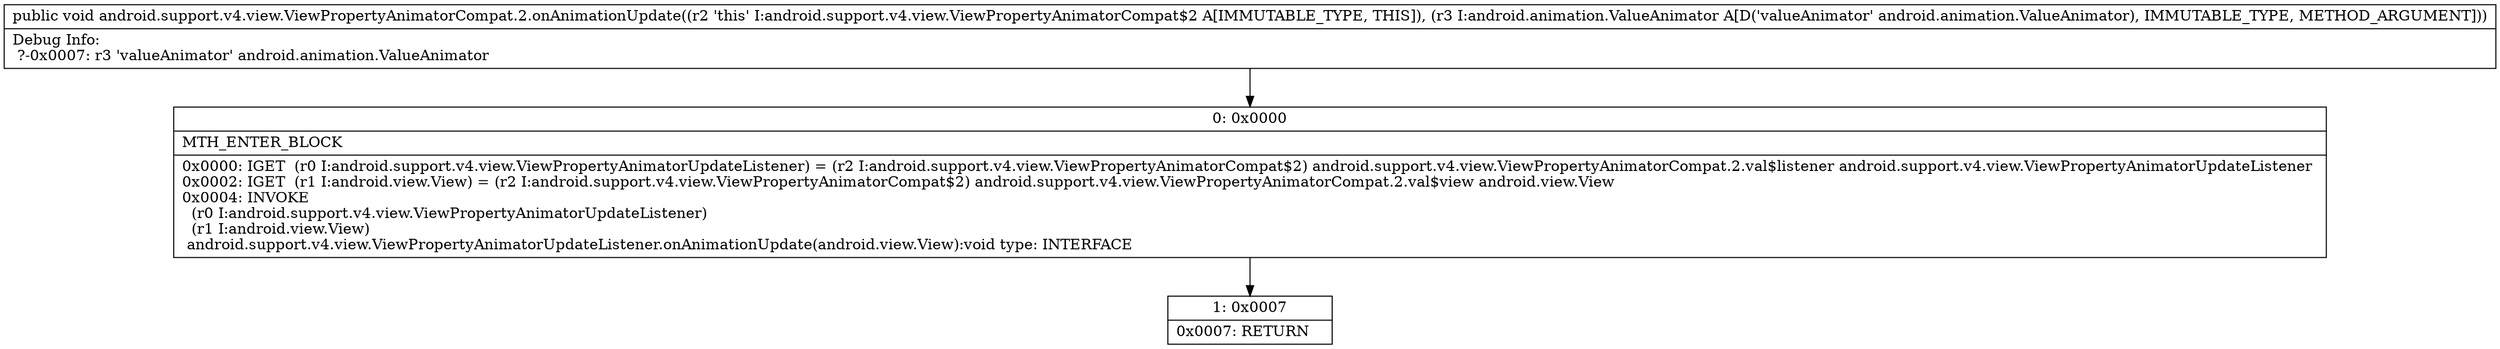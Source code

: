 digraph "CFG forandroid.support.v4.view.ViewPropertyAnimatorCompat.2.onAnimationUpdate(Landroid\/animation\/ValueAnimator;)V" {
Node_0 [shape=record,label="{0\:\ 0x0000|MTH_ENTER_BLOCK\l|0x0000: IGET  (r0 I:android.support.v4.view.ViewPropertyAnimatorUpdateListener) = (r2 I:android.support.v4.view.ViewPropertyAnimatorCompat$2) android.support.v4.view.ViewPropertyAnimatorCompat.2.val$listener android.support.v4.view.ViewPropertyAnimatorUpdateListener \l0x0002: IGET  (r1 I:android.view.View) = (r2 I:android.support.v4.view.ViewPropertyAnimatorCompat$2) android.support.v4.view.ViewPropertyAnimatorCompat.2.val$view android.view.View \l0x0004: INVOKE  \l  (r0 I:android.support.v4.view.ViewPropertyAnimatorUpdateListener)\l  (r1 I:android.view.View)\l android.support.v4.view.ViewPropertyAnimatorUpdateListener.onAnimationUpdate(android.view.View):void type: INTERFACE \l}"];
Node_1 [shape=record,label="{1\:\ 0x0007|0x0007: RETURN   \l}"];
MethodNode[shape=record,label="{public void android.support.v4.view.ViewPropertyAnimatorCompat.2.onAnimationUpdate((r2 'this' I:android.support.v4.view.ViewPropertyAnimatorCompat$2 A[IMMUTABLE_TYPE, THIS]), (r3 I:android.animation.ValueAnimator A[D('valueAnimator' android.animation.ValueAnimator), IMMUTABLE_TYPE, METHOD_ARGUMENT]))  | Debug Info:\l  ?\-0x0007: r3 'valueAnimator' android.animation.ValueAnimator\l}"];
MethodNode -> Node_0;
Node_0 -> Node_1;
}

